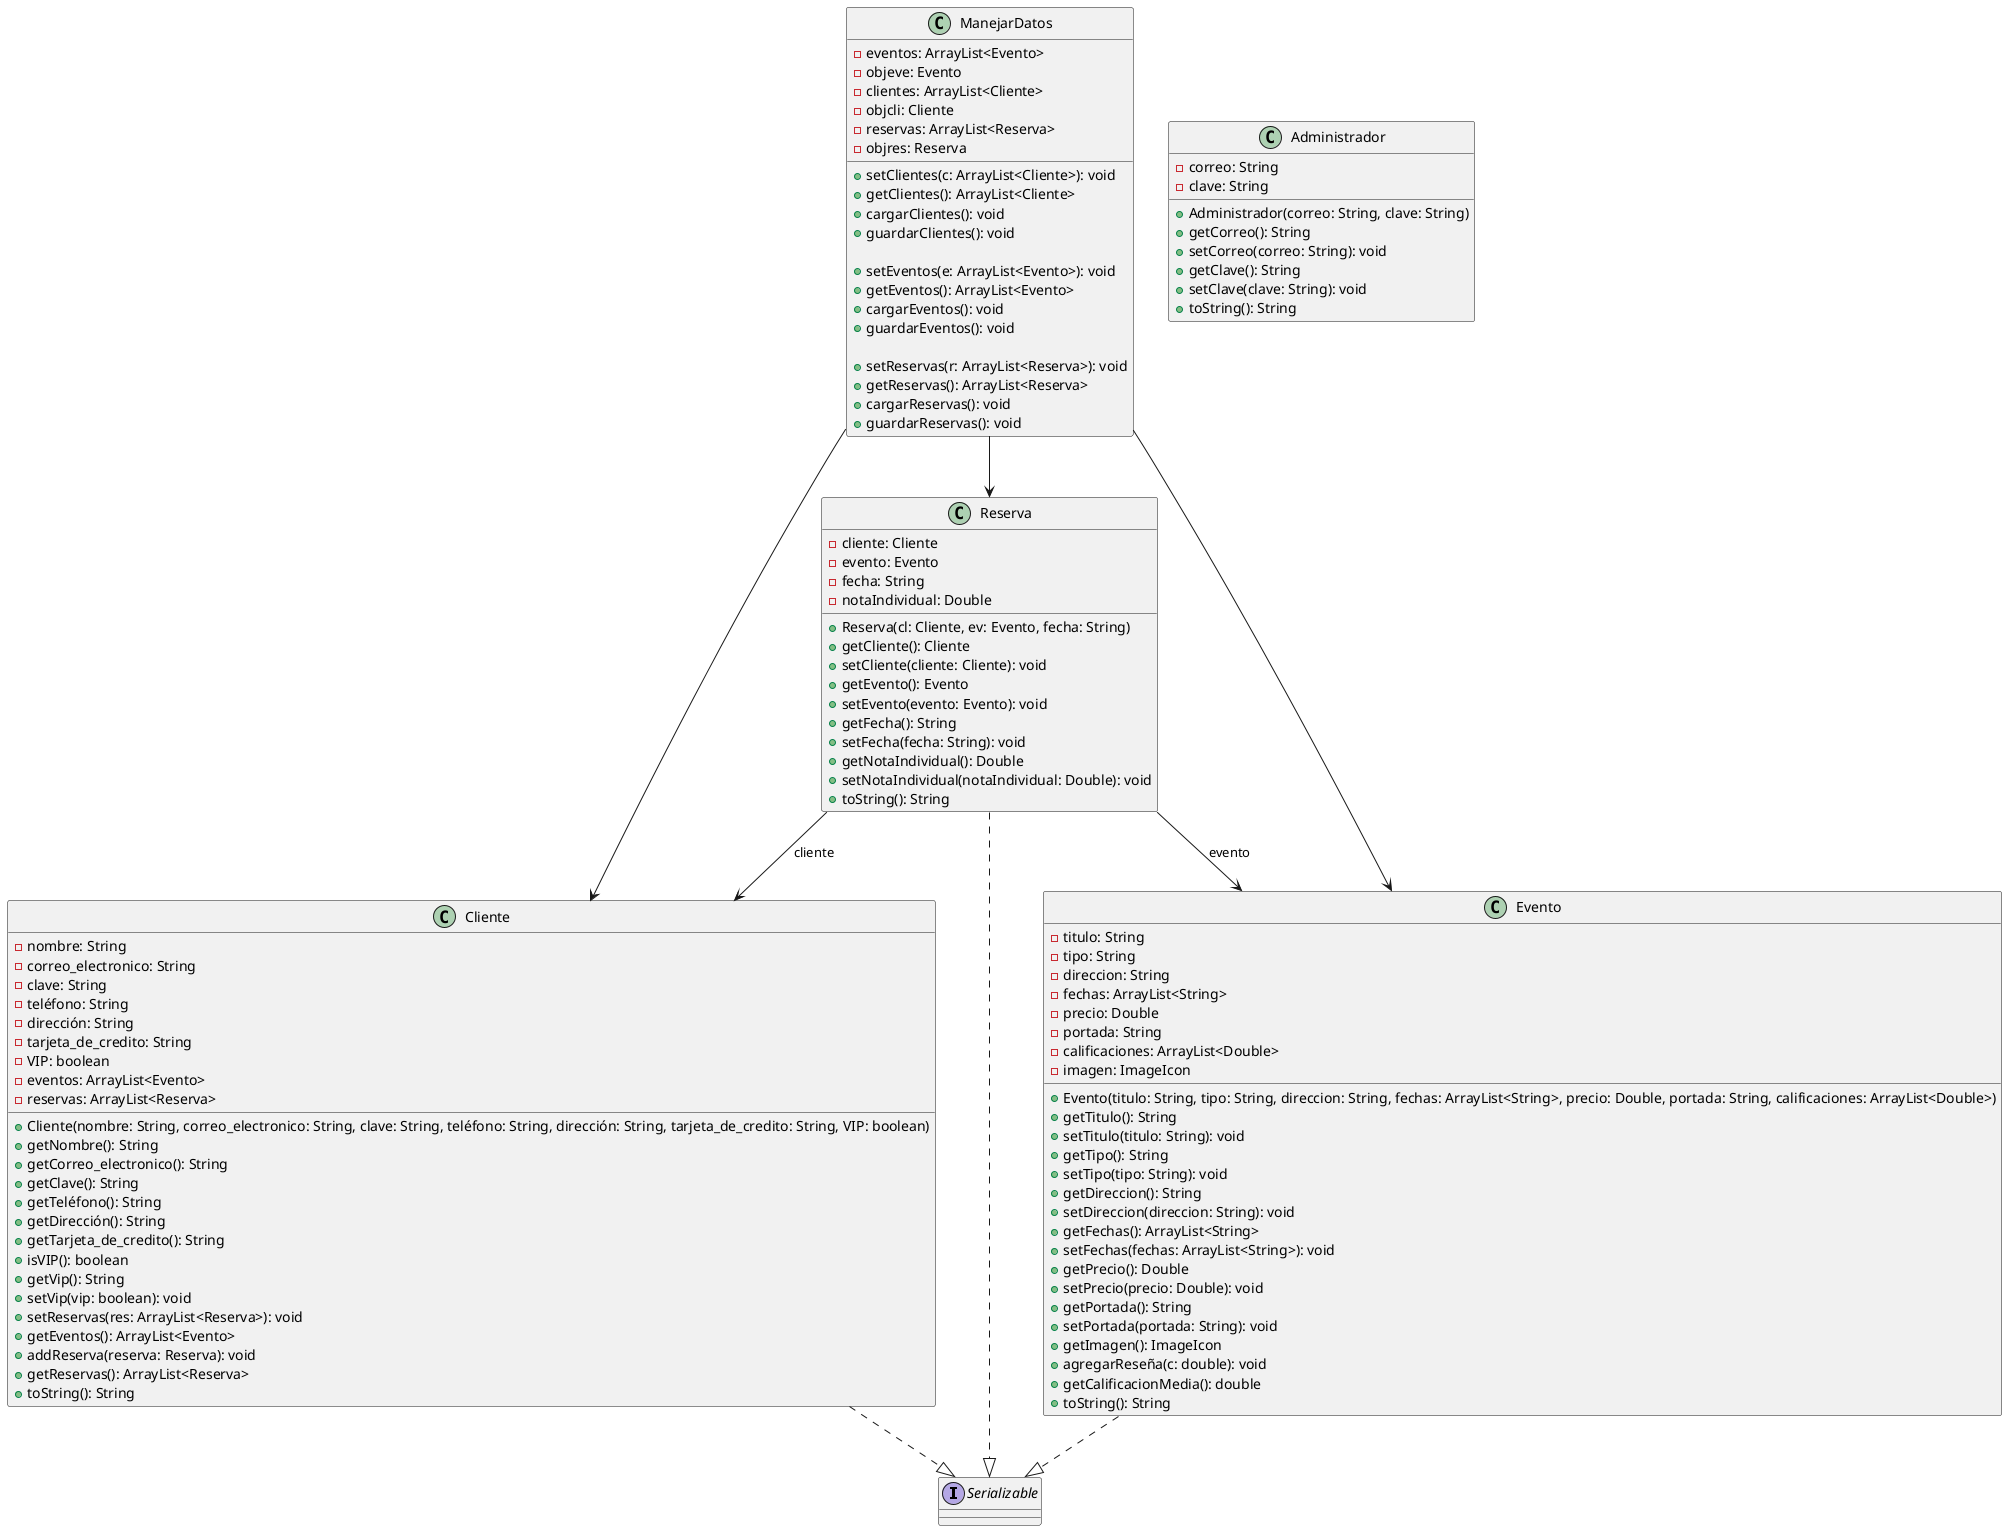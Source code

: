 @startuml

interface Serializable

class Cliente {
    - nombre: String
    - correo_electronico: String
    - clave: String
    - teléfono: String
    - dirección: String
    - tarjeta_de_credito: String
    - VIP: boolean
    - eventos: ArrayList<Evento>
    - reservas: ArrayList<Reserva>

    + Cliente(nombre: String, correo_electronico: String, clave: String, teléfono: String, dirección: String, tarjeta_de_credito: String, VIP: boolean)
    + getNombre(): String
    + getCorreo_electronico(): String
    + getClave(): String
    + getTeléfono(): String
    + getDirección(): String
    + getTarjeta_de_credito(): String
    + isVIP(): boolean
    + getVip(): String
    + setVip(vip: boolean): void
    + setReservas(res: ArrayList<Reserva>): void
    + getEventos(): ArrayList<Evento>
    + addReserva(reserva: Reserva): void
    + getReservas(): ArrayList<Reserva>
    + toString(): String
}

class Evento {
    - titulo: String
    - tipo: String
    - direccion: String
    - fechas: ArrayList<String>
    - precio: Double
    - portada: String
    - calificaciones: ArrayList<Double>
    - imagen: ImageIcon

    + Evento(titulo: String, tipo: String, direccion: String, fechas: ArrayList<String>, precio: Double, portada: String, calificaciones: ArrayList<Double>)
    + getTitulo(): String
    + setTitulo(titulo: String): void
    + getTipo(): String
    + setTipo(tipo: String): void
    + getDireccion(): String
    + setDireccion(direccion: String): void
    + getFechas(): ArrayList<String>
    + setFechas(fechas: ArrayList<String>): void
    + getPrecio(): Double
    + setPrecio(precio: Double): void
    + getPortada(): String
    + setPortada(portada: String): void
    + getImagen(): ImageIcon
    + agregarReseña(c: double): void
    + getCalificacionMedia(): double
    + toString(): String
}

class Reserva {
    - cliente: Cliente
    - evento: Evento
    - fecha: String
    - notaIndividual: Double

    + Reserva(cl: Cliente, ev: Evento, fecha: String)
    + getCliente(): Cliente
    + setCliente(cliente: Cliente): void
    + getEvento(): Evento
    + setEvento(evento: Evento): void
    + getFecha(): String
    + setFecha(fecha: String): void
    + getNotaIndividual(): Double
    + setNotaIndividual(notaIndividual: Double): void
    + toString(): String
}
class Administrador {
    - correo: String
    - clave: String

    + Administrador(correo: String, clave: String)
    + getCorreo(): String
    + setCorreo(correo: String): void
    + getClave(): String
    + setClave(clave: String): void
    + toString(): String
}

class ManejarDatos {
    - eventos: ArrayList<Evento>
    - objeve: Evento
    - clientes: ArrayList<Cliente>
    - objcli: Cliente
    - reservas: ArrayList<Reserva>
    - objres: Reserva

    + setClientes(c: ArrayList<Cliente>): void
    + getClientes(): ArrayList<Cliente>
    + cargarClientes(): void
    + guardarClientes(): void

    + setEventos(e: ArrayList<Evento>): void
    + getEventos(): ArrayList<Evento>
    + cargarEventos(): void
    + guardarEventos(): void

    + setReservas(r: ArrayList<Reserva>): void
    + getReservas(): ArrayList<Reserva>
    + cargarReservas(): void
    + guardarReservas(): void
}

ManejarDatos --> Cliente
ManejarDatos --> Evento
ManejarDatos --> Reserva

Cliente ..|> Serializable
Evento ..|> Serializable
Reserva ..|> Serializable

Reserva --> Cliente : cliente
Reserva --> Evento : evento

@enduml
